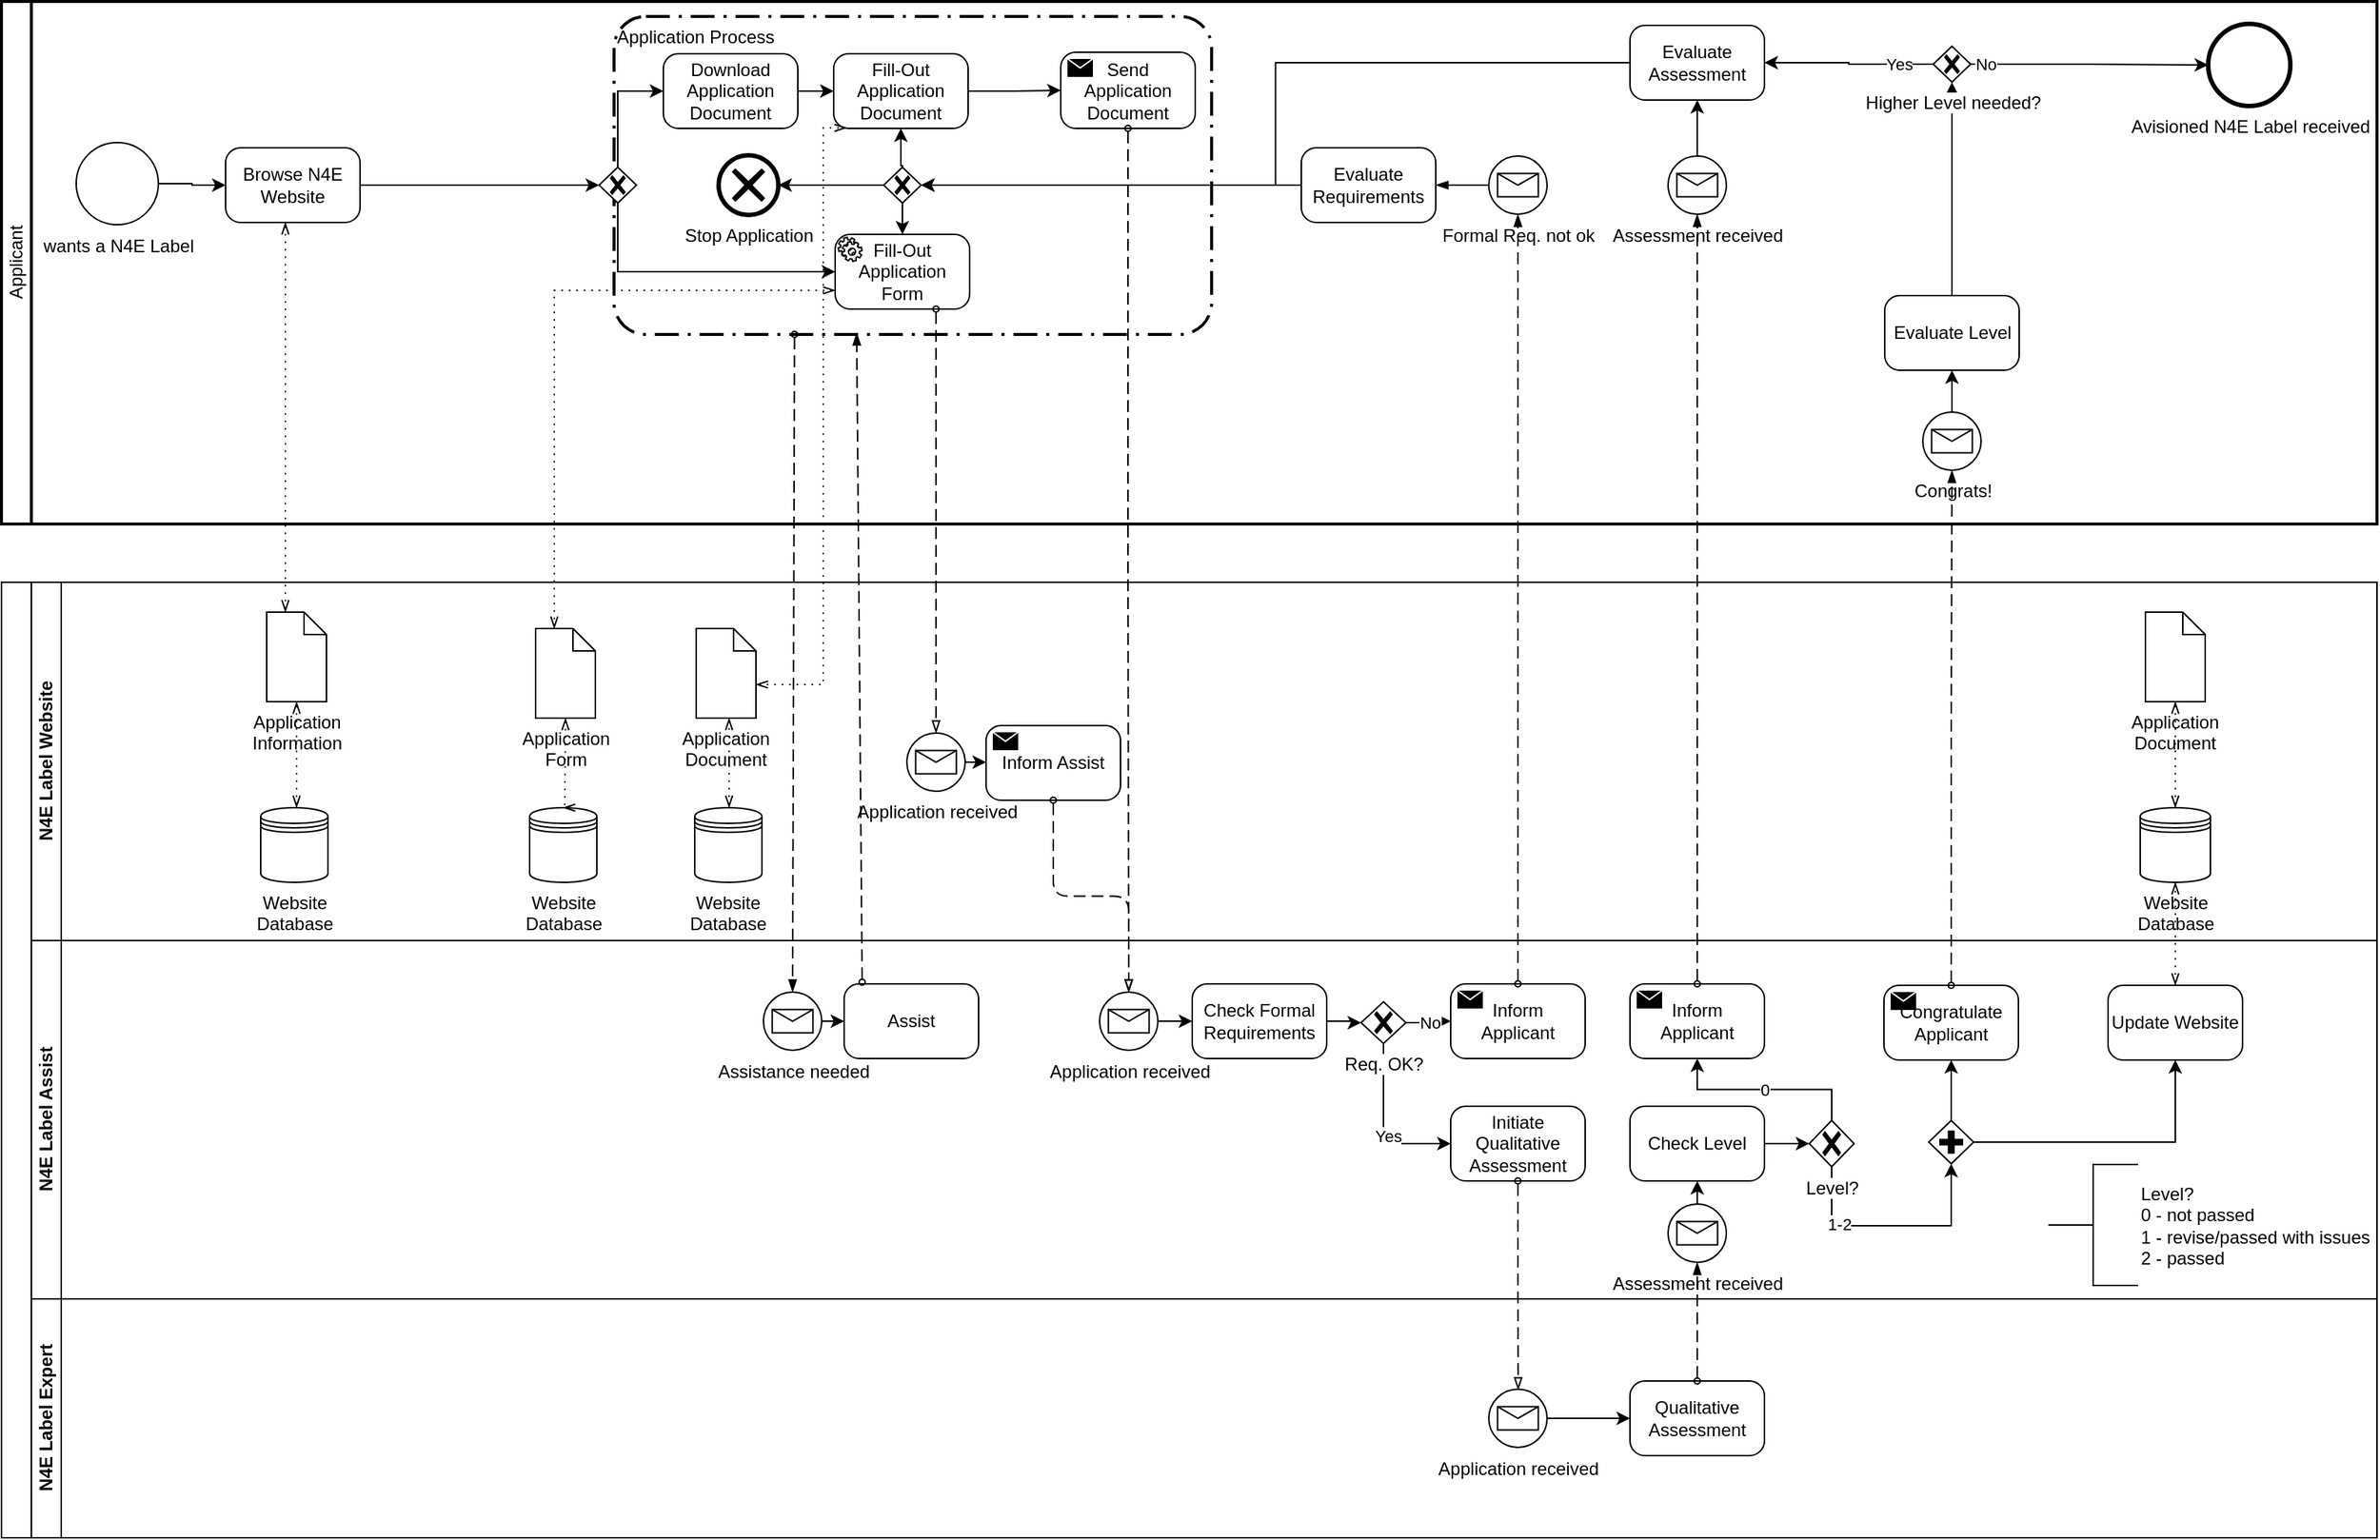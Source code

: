 <mxfile version="20.3.7" type="github">
  <diagram id="vR4M4Qg-3FGXWyI_U7lr" name="Seite-1">
    <mxGraphModel dx="1778" dy="2049" grid="1" gridSize="10" guides="1" tooltips="1" connect="1" arrows="1" fold="1" page="1" pageScale="1" pageWidth="1654" pageHeight="1169" math="0" shadow="0">
      <root>
        <mxCell id="0" />
        <mxCell id="1" parent="0" />
        <mxCell id="XjGaM9rbLymnAQcrOGoT-1" value="&lt;div&gt;Applicant&lt;/div&gt;" style="swimlane;html=1;startSize=20;fontStyle=0;collapsible=0;horizontal=0;swimlaneLine=1;swimlaneFillColor=#ffffff;strokeWidth=2;" vertex="1" parent="1">
          <mxGeometry x="40" y="-70" width="1590" height="350" as="geometry" />
        </mxCell>
        <mxCell id="XjGaM9rbLymnAQcrOGoT-29" value="Application Process" style="points=[[0.25,0,0],[0.5,0,0],[0.75,0,0],[1,0.25,0],[1,0.5,0],[1,0.75,0],[0.75,1,0],[0.5,1,0],[0.25,1,0],[0,0.75,0],[0,0.5,0],[0,0.25,0]];rounded=1;arcSize=10;dashed=1;strokeColor=default;fillColor=#FFFFFF;gradientColor=none;dashPattern=8 3 1 3;strokeWidth=2;fontFamily=Helvetica;fontSize=12;fontColor=default;align=left;verticalAlign=top;" vertex="1" parent="XjGaM9rbLymnAQcrOGoT-1">
          <mxGeometry x="410" y="10" width="400" height="213" as="geometry" />
        </mxCell>
        <mxCell id="XjGaM9rbLymnAQcrOGoT-16" style="edgeStyle=orthogonalEdgeStyle;rounded=0;orthogonalLoop=1;jettySize=auto;html=1;exitX=1;exitY=0.5;exitDx=0;exitDy=0;exitPerimeter=0;entryX=0;entryY=0.5;entryDx=0;entryDy=0;entryPerimeter=0;" edge="1" parent="XjGaM9rbLymnAQcrOGoT-1" source="XjGaM9rbLymnAQcrOGoT-13" target="XjGaM9rbLymnAQcrOGoT-14">
          <mxGeometry relative="1" as="geometry" />
        </mxCell>
        <mxCell id="XjGaM9rbLymnAQcrOGoT-13" value="&lt;div&gt;wants a N4E Label&lt;/div&gt;" style="points=[[0.145,0.145,0],[0.5,0,0],[0.855,0.145,0],[1,0.5,0],[0.855,0.855,0],[0.5,1,0],[0.145,0.855,0],[0,0.5,0]];shape=mxgraph.bpmn.event;html=1;verticalLabelPosition=bottom;labelBackgroundColor=#ffffff;verticalAlign=top;align=center;perimeter=ellipsePerimeter;outlineConnect=0;aspect=fixed;outline=standard;symbol=general;fillColor=#FFFFFF;" vertex="1" parent="XjGaM9rbLymnAQcrOGoT-1">
          <mxGeometry x="50" y="94.5" width="55" height="55" as="geometry" />
        </mxCell>
        <mxCell id="XjGaM9rbLymnAQcrOGoT-26" value="" style="edgeStyle=orthogonalEdgeStyle;rounded=0;orthogonalLoop=1;jettySize=auto;html=1;entryX=0;entryY=0.5;entryDx=0;entryDy=0;entryPerimeter=0;startArrow=none;exitX=1;exitY=0.5;exitDx=0;exitDy=0;exitPerimeter=0;" edge="1" parent="XjGaM9rbLymnAQcrOGoT-1" source="XjGaM9rbLymnAQcrOGoT-14" target="XjGaM9rbLymnAQcrOGoT-98">
          <mxGeometry relative="1" as="geometry">
            <mxPoint x="295" y="123" as="sourcePoint" />
            <mxPoint x="390" y="123" as="targetPoint" />
          </mxGeometry>
        </mxCell>
        <mxCell id="XjGaM9rbLymnAQcrOGoT-14" value="Browse N4E Website" style="points=[[0.25,0,0],[0.5,0,0],[0.75,0,0],[1,0.25,0],[1,0.5,0],[1,0.75,0],[0.75,1,0],[0.5,1,0],[0.25,1,0],[0,0.75,0],[0,0.5,0],[0,0.25,0]];shape=mxgraph.bpmn.task;whiteSpace=wrap;rectStyle=rounded;size=10;taskMarker=abstract;fillColor=#FFFFFF;" vertex="1" parent="XjGaM9rbLymnAQcrOGoT-1">
          <mxGeometry x="150" y="98" width="90" height="50" as="geometry" />
        </mxCell>
        <mxCell id="XjGaM9rbLymnAQcrOGoT-96" style="edgeStyle=orthogonalEdgeStyle;rounded=0;orthogonalLoop=1;jettySize=auto;html=1;exitX=1;exitY=0.5;exitDx=0;exitDy=0;exitPerimeter=0;entryX=0;entryY=0.5;entryDx=0;entryDy=0;entryPerimeter=0;" edge="1" parent="XjGaM9rbLymnAQcrOGoT-1" source="XjGaM9rbLymnAQcrOGoT-27" target="XjGaM9rbLymnAQcrOGoT-95">
          <mxGeometry relative="1" as="geometry" />
        </mxCell>
        <mxCell id="XjGaM9rbLymnAQcrOGoT-27" value="Download Application Document" style="points=[[0.25,0,0],[0.5,0,0],[0.75,0,0],[1,0.25,0],[1,0.5,0],[1,0.75,0],[0.75,1,0],[0.5,1,0],[0.25,1,0],[0,0.75,0],[0,0.5,0],[0,0.25,0]];shape=mxgraph.bpmn.task;whiteSpace=wrap;rectStyle=rounded;size=10;taskMarker=abstract;fillColor=#FFFFFF;" vertex="1" parent="XjGaM9rbLymnAQcrOGoT-1">
          <mxGeometry x="443" y="35" width="90" height="50" as="geometry" />
        </mxCell>
        <mxCell id="XjGaM9rbLymnAQcrOGoT-30" value="Avisioned N4E Label received" style="points=[[0.145,0.145,0],[0.5,0,0],[0.855,0.145,0],[1,0.5,0],[0.855,0.855,0],[0.5,1,0],[0.145,0.855,0],[0,0.5,0]];shape=mxgraph.bpmn.event;html=1;verticalLabelPosition=bottom;labelBackgroundColor=#ffffff;verticalAlign=top;align=center;perimeter=ellipsePerimeter;outlineConnect=0;aspect=fixed;outline=end;symbol=terminate2;fillColor=#FFFFFF;" vertex="1" parent="XjGaM9rbLymnAQcrOGoT-1">
          <mxGeometry x="1477" y="15" width="55" height="55" as="geometry" />
        </mxCell>
        <mxCell id="XjGaM9rbLymnAQcrOGoT-41" value="Send Application Document" style="points=[[0.25,0,0],[0.5,0,0],[0.75,0,0],[1,0.25,0],[1,0.5,0],[1,0.75,0],[0.75,1,0],[0.5,1,0],[0.25,1,0],[0,0.75,0],[0,0.5,0],[0,0.25,0]];shape=mxgraph.bpmn.task;whiteSpace=wrap;rectStyle=rounded;size=10;taskMarker=send;fillColor=#FFFFFF;" vertex="1" parent="XjGaM9rbLymnAQcrOGoT-1">
          <mxGeometry x="709" y="34" width="90" height="51" as="geometry" />
        </mxCell>
        <mxCell id="XjGaM9rbLymnAQcrOGoT-42" value="Fill-Out Application Form" style="points=[[0.25,0,0],[0.5,0,0],[0.75,0,0],[1,0.25,0],[1,0.5,0],[1,0.75,0],[0.75,1,0],[0.5,1,0],[0.25,1,0],[0,0.75,0],[0,0.5,0],[0,0.25,0]];shape=mxgraph.bpmn.task;whiteSpace=wrap;rectStyle=rounded;size=10;taskMarker=service;fontFamily=Helvetica;fontSize=12;fontColor=default;align=center;strokeColor=default;fillColor=#FFFFFF;" vertex="1" parent="XjGaM9rbLymnAQcrOGoT-1">
          <mxGeometry x="558" y="156" width="90" height="50" as="geometry" />
        </mxCell>
        <mxCell id="XjGaM9rbLymnAQcrOGoT-100" style="edgeStyle=orthogonalEdgeStyle;rounded=0;orthogonalLoop=1;jettySize=auto;html=1;exitX=0;exitY=0.5;exitDx=0;exitDy=0;exitPerimeter=0;entryX=1;entryY=0.5;entryDx=0;entryDy=0;entryPerimeter=0;startArrow=none;" edge="1" parent="XjGaM9rbLymnAQcrOGoT-1" source="XjGaM9rbLymnAQcrOGoT-175" target="XjGaM9rbLymnAQcrOGoT-99">
          <mxGeometry relative="1" as="geometry" />
        </mxCell>
        <mxCell id="XjGaM9rbLymnAQcrOGoT-80" value="Formal Req. not ok" style="points=[[0.145,0.145,0],[0.5,0,0],[0.855,0.145,0],[1,0.5,0],[0.855,0.855,0],[0.5,1,0],[0.145,0.855,0],[0,0.5,0]];shape=mxgraph.bpmn.event;html=1;verticalLabelPosition=bottom;labelBackgroundColor=#ffffff;verticalAlign=top;align=center;perimeter=ellipsePerimeter;outlineConnect=0;aspect=fixed;outline=standard;symbol=message;fontFamily=Helvetica;fontSize=12;fontColor=default;strokeColor=default;fillColor=#FFFFFF;" vertex="1" parent="XjGaM9rbLymnAQcrOGoT-1">
          <mxGeometry x="995.5" y="103.5" width="39" height="39" as="geometry" />
        </mxCell>
        <mxCell id="XjGaM9rbLymnAQcrOGoT-92" style="edgeStyle=orthogonalEdgeStyle;rounded=0;orthogonalLoop=1;jettySize=auto;html=1;exitX=0.5;exitY=1;exitDx=0;exitDy=0;exitPerimeter=0;entryX=0;entryY=0.5;entryDx=0;entryDy=0;entryPerimeter=0;" edge="1" parent="XjGaM9rbLymnAQcrOGoT-1" source="XjGaM9rbLymnAQcrOGoT-98" target="XjGaM9rbLymnAQcrOGoT-42">
          <mxGeometry relative="1" as="geometry">
            <mxPoint x="415" y="148" as="sourcePoint" />
          </mxGeometry>
        </mxCell>
        <mxCell id="XjGaM9rbLymnAQcrOGoT-94" style="edgeStyle=orthogonalEdgeStyle;rounded=0;orthogonalLoop=1;jettySize=auto;html=1;exitX=0.5;exitY=0;exitDx=0;exitDy=0;exitPerimeter=0;entryX=0;entryY=0.5;entryDx=0;entryDy=0;entryPerimeter=0;" edge="1" parent="XjGaM9rbLymnAQcrOGoT-1" source="XjGaM9rbLymnAQcrOGoT-98" target="XjGaM9rbLymnAQcrOGoT-27">
          <mxGeometry relative="1" as="geometry">
            <mxPoint x="415" y="98" as="sourcePoint" />
          </mxGeometry>
        </mxCell>
        <mxCell id="XjGaM9rbLymnAQcrOGoT-97" style="edgeStyle=orthogonalEdgeStyle;rounded=0;orthogonalLoop=1;jettySize=auto;html=1;exitX=1;exitY=0.5;exitDx=0;exitDy=0;exitPerimeter=0;entryX=0;entryY=0.5;entryDx=0;entryDy=0;entryPerimeter=0;" edge="1" parent="XjGaM9rbLymnAQcrOGoT-1" source="XjGaM9rbLymnAQcrOGoT-95" target="XjGaM9rbLymnAQcrOGoT-41">
          <mxGeometry relative="1" as="geometry" />
        </mxCell>
        <mxCell id="XjGaM9rbLymnAQcrOGoT-95" value="Fill-Out Application Document" style="points=[[0.25,0,0],[0.5,0,0],[0.75,0,0],[1,0.25,0],[1,0.5,0],[1,0.75,0],[0.75,1,0],[0.5,1,0],[0.25,1,0],[0,0.75,0],[0,0.5,0],[0,0.25,0]];shape=mxgraph.bpmn.task;whiteSpace=wrap;rectStyle=rounded;size=10;taskMarker=abstract;fillColor=#FFFFFF;" vertex="1" parent="XjGaM9rbLymnAQcrOGoT-1">
          <mxGeometry x="557" y="35" width="90" height="50" as="geometry" />
        </mxCell>
        <mxCell id="XjGaM9rbLymnAQcrOGoT-98" value="" style="points=[[0.25,0.25,0],[0.5,0,0],[0.75,0.25,0],[1,0.5,0],[0.75,0.75,0],[0.5,1,0],[0.25,0.75,0],[0,0.5,0]];shape=mxgraph.bpmn.gateway2;html=1;verticalLabelPosition=bottom;labelBackgroundColor=#ffffff;verticalAlign=top;align=center;perimeter=rhombusPerimeter;outlineConnect=0;outline=none;symbol=none;gwType=exclusive;fontFamily=Helvetica;fontSize=12;fontColor=default;strokeColor=default;fillColor=#FFFFFF;" vertex="1" parent="XjGaM9rbLymnAQcrOGoT-1">
          <mxGeometry x="400" y="111" width="25" height="24" as="geometry" />
        </mxCell>
        <mxCell id="XjGaM9rbLymnAQcrOGoT-101" style="edgeStyle=orthogonalEdgeStyle;rounded=0;orthogonalLoop=1;jettySize=auto;html=1;exitX=0.5;exitY=0;exitDx=0;exitDy=0;exitPerimeter=0;entryX=0.5;entryY=1;entryDx=0;entryDy=0;entryPerimeter=0;" edge="1" parent="XjGaM9rbLymnAQcrOGoT-1" source="XjGaM9rbLymnAQcrOGoT-99" target="XjGaM9rbLymnAQcrOGoT-95">
          <mxGeometry relative="1" as="geometry">
            <Array as="points">
              <mxPoint x="602" y="110" />
              <mxPoint x="603" y="110" />
            </Array>
          </mxGeometry>
        </mxCell>
        <mxCell id="XjGaM9rbLymnAQcrOGoT-102" style="edgeStyle=orthogonalEdgeStyle;rounded=0;orthogonalLoop=1;jettySize=auto;html=1;exitX=0.5;exitY=1;exitDx=0;exitDy=0;exitPerimeter=0;entryX=0.5;entryY=0;entryDx=0;entryDy=0;entryPerimeter=0;" edge="1" parent="XjGaM9rbLymnAQcrOGoT-1" source="XjGaM9rbLymnAQcrOGoT-99" target="XjGaM9rbLymnAQcrOGoT-42">
          <mxGeometry relative="1" as="geometry" />
        </mxCell>
        <mxCell id="XjGaM9rbLymnAQcrOGoT-109" style="edgeStyle=orthogonalEdgeStyle;rounded=0;orthogonalLoop=1;jettySize=auto;html=1;exitX=0;exitY=0.5;exitDx=0;exitDy=0;exitPerimeter=0;" edge="1" parent="XjGaM9rbLymnAQcrOGoT-1" source="XjGaM9rbLymnAQcrOGoT-99" target="XjGaM9rbLymnAQcrOGoT-108">
          <mxGeometry relative="1" as="geometry" />
        </mxCell>
        <mxCell id="XjGaM9rbLymnAQcrOGoT-99" value="" style="points=[[0.25,0.25,0],[0.5,0,0],[0.75,0.25,0],[1,0.5,0],[0.75,0.75,0],[0.5,1,0],[0.25,0.75,0],[0,0.5,0]];shape=mxgraph.bpmn.gateway2;html=1;verticalLabelPosition=bottom;labelBackgroundColor=#ffffff;verticalAlign=top;align=center;perimeter=rhombusPerimeter;outlineConnect=0;outline=none;symbol=none;gwType=exclusive;fontFamily=Helvetica;fontSize=12;fontColor=default;strokeColor=default;fillColor=#FFFFFF;" vertex="1" parent="XjGaM9rbLymnAQcrOGoT-1">
          <mxGeometry x="590.5" y="111" width="25" height="24" as="geometry" />
        </mxCell>
        <mxCell id="XjGaM9rbLymnAQcrOGoT-108" value="Stop Application" style="points=[[0.145,0.145,0],[0.5,0,0],[0.855,0.145,0],[1,0.5,0],[0.855,0.855,0],[0.5,1,0],[0.145,0.855,0],[0,0.5,0]];shape=mxgraph.bpmn.event;html=1;verticalLabelPosition=bottom;labelBackgroundColor=#ffffff;verticalAlign=top;align=center;perimeter=ellipsePerimeter;outlineConnect=0;aspect=fixed;outline=end;symbol=cancel;fillColor=#FFFFFF;" vertex="1" parent="XjGaM9rbLymnAQcrOGoT-1">
          <mxGeometry x="480" y="103" width="40" height="40" as="geometry" />
        </mxCell>
        <mxCell id="XjGaM9rbLymnAQcrOGoT-149" style="edgeStyle=orthogonalEdgeStyle;rounded=0;orthogonalLoop=1;jettySize=auto;html=1;exitX=0.5;exitY=0;exitDx=0;exitDy=0;exitPerimeter=0;entryX=0.5;entryY=1;entryDx=0;entryDy=0;entryPerimeter=0;" edge="1" parent="XjGaM9rbLymnAQcrOGoT-1" source="XjGaM9rbLymnAQcrOGoT-121" target="XjGaM9rbLymnAQcrOGoT-148">
          <mxGeometry relative="1" as="geometry" />
        </mxCell>
        <mxCell id="XjGaM9rbLymnAQcrOGoT-121" value="Assessment received" style="points=[[0.145,0.145,0],[0.5,0,0],[0.855,0.145,0],[1,0.5,0],[0.855,0.855,0],[0.5,1,0],[0.145,0.855,0],[0,0.5,0]];shape=mxgraph.bpmn.event;html=1;verticalLabelPosition=bottom;labelBackgroundColor=#ffffff;verticalAlign=top;align=center;perimeter=ellipsePerimeter;outlineConnect=0;aspect=fixed;outline=standard;symbol=message;fontFamily=Helvetica;fontSize=12;fontColor=default;strokeColor=default;fillColor=#FFFFFF;" vertex="1" parent="XjGaM9rbLymnAQcrOGoT-1">
          <mxGeometry x="1115.5" y="103.5" width="39" height="39" as="geometry" />
        </mxCell>
        <mxCell id="XjGaM9rbLymnAQcrOGoT-166" style="edgeStyle=orthogonalEdgeStyle;rounded=0;orthogonalLoop=1;jettySize=auto;html=1;exitX=0.5;exitY=0;exitDx=0;exitDy=0;exitPerimeter=0;entryX=0.5;entryY=1;entryDx=0;entryDy=0;entryPerimeter=0;" edge="1" parent="XjGaM9rbLymnAQcrOGoT-1" source="XjGaM9rbLymnAQcrOGoT-138" target="XjGaM9rbLymnAQcrOGoT-165">
          <mxGeometry relative="1" as="geometry" />
        </mxCell>
        <mxCell id="XjGaM9rbLymnAQcrOGoT-138" value="Congrats!" style="points=[[0.145,0.145,0],[0.5,0,0],[0.855,0.145,0],[1,0.5,0],[0.855,0.855,0],[0.5,1,0],[0.145,0.855,0],[0,0.5,0]];shape=mxgraph.bpmn.event;html=1;verticalLabelPosition=bottom;labelBackgroundColor=#ffffff;verticalAlign=top;align=center;perimeter=ellipsePerimeter;outlineConnect=0;aspect=fixed;outline=standard;symbol=message;fontFamily=Helvetica;fontSize=12;fontColor=default;strokeColor=default;fillColor=#FFFFFF;" vertex="1" parent="XjGaM9rbLymnAQcrOGoT-1">
          <mxGeometry x="1286" y="275" width="39" height="39" as="geometry" />
        </mxCell>
        <mxCell id="XjGaM9rbLymnAQcrOGoT-151" style="edgeStyle=orthogonalEdgeStyle;rounded=0;orthogonalLoop=1;jettySize=auto;html=1;exitX=0;exitY=0.5;exitDx=0;exitDy=0;exitPerimeter=0;entryX=1;entryY=0.5;entryDx=0;entryDy=0;entryPerimeter=0;" edge="1" parent="XjGaM9rbLymnAQcrOGoT-1" source="XjGaM9rbLymnAQcrOGoT-148" target="XjGaM9rbLymnAQcrOGoT-99">
          <mxGeometry relative="1" as="geometry">
            <mxPoint x="986.5" y="41" as="targetPoint" />
          </mxGeometry>
        </mxCell>
        <mxCell id="XjGaM9rbLymnAQcrOGoT-148" value="Evaluate Assessment" style="points=[[0.25,0,0],[0.5,0,0],[0.75,0,0],[1,0.25,0],[1,0.5,0],[1,0.75,0],[0.75,1,0],[0.5,1,0],[0.25,1,0],[0,0.75,0],[0,0.5,0],[0,0.25,0]];shape=mxgraph.bpmn.task;whiteSpace=wrap;rectStyle=rounded;size=10;taskMarker=abstract;fillColor=#FFFFFF;" vertex="1" parent="XjGaM9rbLymnAQcrOGoT-1">
          <mxGeometry x="1090" y="16" width="90" height="50" as="geometry" />
        </mxCell>
        <mxCell id="XjGaM9rbLymnAQcrOGoT-168" style="edgeStyle=orthogonalEdgeStyle;rounded=0;orthogonalLoop=1;jettySize=auto;html=1;exitX=0.5;exitY=0;exitDx=0;exitDy=0;exitPerimeter=0;entryX=0.5;entryY=1;entryDx=0;entryDy=0;entryPerimeter=0;" edge="1" parent="XjGaM9rbLymnAQcrOGoT-1" source="XjGaM9rbLymnAQcrOGoT-165" target="XjGaM9rbLymnAQcrOGoT-167">
          <mxGeometry relative="1" as="geometry" />
        </mxCell>
        <mxCell id="XjGaM9rbLymnAQcrOGoT-165" value="Evaluate Level" style="points=[[0.25,0,0],[0.5,0,0],[0.75,0,0],[1,0.25,0],[1,0.5,0],[1,0.75,0],[0.75,1,0],[0.5,1,0],[0.25,1,0],[0,0.75,0],[0,0.5,0],[0,0.25,0]];shape=mxgraph.bpmn.task;whiteSpace=wrap;rectStyle=rounded;size=10;taskMarker=abstract;fillColor=#FFFFFF;" vertex="1" parent="XjGaM9rbLymnAQcrOGoT-1">
          <mxGeometry x="1260.5" y="197" width="90" height="50" as="geometry" />
        </mxCell>
        <mxCell id="XjGaM9rbLymnAQcrOGoT-169" style="edgeStyle=orthogonalEdgeStyle;rounded=0;orthogonalLoop=1;jettySize=auto;html=1;exitX=0;exitY=0.5;exitDx=0;exitDy=0;exitPerimeter=0;entryX=1;entryY=0.5;entryDx=0;entryDy=0;entryPerimeter=0;" edge="1" parent="XjGaM9rbLymnAQcrOGoT-1" source="XjGaM9rbLymnAQcrOGoT-167" target="XjGaM9rbLymnAQcrOGoT-148">
          <mxGeometry relative="1" as="geometry" />
        </mxCell>
        <mxCell id="XjGaM9rbLymnAQcrOGoT-170" value="Yes" style="edgeLabel;html=1;align=center;verticalAlign=middle;resizable=0;points=[];" vertex="1" connectable="0" parent="XjGaM9rbLymnAQcrOGoT-169">
          <mxGeometry x="-0.591" relative="1" as="geometry">
            <mxPoint as="offset" />
          </mxGeometry>
        </mxCell>
        <mxCell id="XjGaM9rbLymnAQcrOGoT-172" style="edgeStyle=orthogonalEdgeStyle;rounded=0;orthogonalLoop=1;jettySize=auto;html=1;entryX=0;entryY=0.5;entryDx=0;entryDy=0;entryPerimeter=0;exitX=1;exitY=0.5;exitDx=0;exitDy=0;exitPerimeter=0;" edge="1" parent="XjGaM9rbLymnAQcrOGoT-1" source="XjGaM9rbLymnAQcrOGoT-167" target="XjGaM9rbLymnAQcrOGoT-30">
          <mxGeometry relative="1" as="geometry">
            <mxPoint x="1320" y="42" as="sourcePoint" />
          </mxGeometry>
        </mxCell>
        <mxCell id="XjGaM9rbLymnAQcrOGoT-173" value="&lt;div&gt;No&lt;/div&gt;" style="edgeLabel;html=1;align=center;verticalAlign=middle;resizable=0;points=[];" vertex="1" connectable="0" parent="XjGaM9rbLymnAQcrOGoT-172">
          <mxGeometry x="-0.875" relative="1" as="geometry">
            <mxPoint as="offset" />
          </mxGeometry>
        </mxCell>
        <mxCell id="XjGaM9rbLymnAQcrOGoT-167" value="Higher Level needed?" style="points=[[0.25,0.25,0],[0.5,0,0],[0.75,0.25,0],[1,0.5,0],[0.75,0.75,0],[0.5,1,0],[0.25,0.75,0],[0,0.5,0]];shape=mxgraph.bpmn.gateway2;html=1;verticalLabelPosition=bottom;labelBackgroundColor=#ffffff;verticalAlign=top;align=center;perimeter=rhombusPerimeter;outlineConnect=0;outline=none;symbol=none;gwType=exclusive;fontFamily=Helvetica;fontSize=12;fontColor=default;strokeColor=default;fillColor=#FFFFFF;" vertex="1" parent="XjGaM9rbLymnAQcrOGoT-1">
          <mxGeometry x="1293" y="30" width="25" height="24" as="geometry" />
        </mxCell>
        <mxCell id="XjGaM9rbLymnAQcrOGoT-175" value="Evaluate Requirements" style="points=[[0.25,0,0],[0.5,0,0],[0.75,0,0],[1,0.25,0],[1,0.5,0],[1,0.75,0],[0.75,1,0],[0.5,1,0],[0.25,1,0],[0,0.75,0],[0,0.5,0],[0,0.25,0]];shape=mxgraph.bpmn.task;whiteSpace=wrap;rectStyle=rounded;size=10;taskMarker=abstract;fillColor=#FFFFFF;" vertex="1" parent="XjGaM9rbLymnAQcrOGoT-1">
          <mxGeometry x="870" y="98" width="90" height="50" as="geometry" />
        </mxCell>
        <mxCell id="XjGaM9rbLymnAQcrOGoT-176" value="" style="edgeStyle=orthogonalEdgeStyle;fontSize=11;html=1;endArrow=blockThin;endFill=1;fontFamily=Helvetica;fontColor=default;align=center;strokeColor=default;" edge="1" parent="XjGaM9rbLymnAQcrOGoT-1" source="XjGaM9rbLymnAQcrOGoT-80" target="XjGaM9rbLymnAQcrOGoT-175">
          <mxGeometry relative="1" as="geometry">
            <mxPoint x="1035.5" y="52" as="sourcePoint" />
            <mxPoint x="655.5" y="53" as="targetPoint" />
          </mxGeometry>
        </mxCell>
        <mxCell id="XjGaM9rbLymnAQcrOGoT-4" value="" style="swimlane;html=1;childLayout=stackLayout;resizeParent=1;resizeParentMax=0;horizontal=0;startSize=20;horizontalStack=0;fillColor=#FFFFFF;" vertex="1" parent="1">
          <mxGeometry x="40" y="319" width="1590" height="640" as="geometry" />
        </mxCell>
        <mxCell id="XjGaM9rbLymnAQcrOGoT-5" value="&lt;div&gt;N4E Label Website&lt;/div&gt;" style="swimlane;html=1;startSize=20;horizontal=0;fillColor=#FFFFFF;swimlaneFillColor=#FFFFFF;" vertex="1" parent="XjGaM9rbLymnAQcrOGoT-4">
          <mxGeometry x="20" width="1570" height="240" as="geometry" />
        </mxCell>
        <mxCell id="XjGaM9rbLymnAQcrOGoT-15" value="Website Database" style="shape=datastore;whiteSpace=wrap;html=1;labelPosition=center;verticalLabelPosition=bottom;align=center;verticalAlign=top;fillColor=#FFFFFF;" vertex="1" parent="XjGaM9rbLymnAQcrOGoT-5">
          <mxGeometry x="153.5" y="151" width="45" height="50" as="geometry" />
        </mxCell>
        <mxCell id="XjGaM9rbLymnAQcrOGoT-18" value="Application Information" style="shape=mxgraph.bpmn.data;labelPosition=center;verticalLabelPosition=bottom;align=center;verticalAlign=top;whiteSpace=wrap;size=15;html=1;fillColor=#FFFFFF;" vertex="1" parent="XjGaM9rbLymnAQcrOGoT-5">
          <mxGeometry x="157.5" y="20" width="40" height="60" as="geometry" />
        </mxCell>
        <mxCell id="XjGaM9rbLymnAQcrOGoT-22" value="" style="edgeStyle=elbowEdgeStyle;fontSize=12;html=1;endFill=0;startFill=0;endSize=6;startSize=6;dashed=1;dashPattern=1 4;endArrow=openThin;startArrow=openThin;fontFamily=Helvetica;fontColor=default;align=center;strokeColor=default;" edge="1" parent="XjGaM9rbLymnAQcrOGoT-5" source="XjGaM9rbLymnAQcrOGoT-15" target="XjGaM9rbLymnAQcrOGoT-18">
          <mxGeometry width="160" relative="1" as="geometry">
            <mxPoint x="220" y="110" as="sourcePoint" />
            <mxPoint x="530" y="40" as="targetPoint" />
          </mxGeometry>
        </mxCell>
        <mxCell id="XjGaM9rbLymnAQcrOGoT-31" value="Website Database" style="shape=datastore;whiteSpace=wrap;html=1;labelPosition=center;verticalLabelPosition=bottom;align=center;verticalAlign=top;fillColor=#FFFFFF;" vertex="1" parent="XjGaM9rbLymnAQcrOGoT-5">
          <mxGeometry x="444" y="151" width="45" height="50" as="geometry" />
        </mxCell>
        <mxCell id="XjGaM9rbLymnAQcrOGoT-32" value="Application Document" style="shape=mxgraph.bpmn.data;labelPosition=center;verticalLabelPosition=bottom;align=center;verticalAlign=top;whiteSpace=wrap;size=15;html=1;fillColor=#FFFFFF;" vertex="1" parent="XjGaM9rbLymnAQcrOGoT-5">
          <mxGeometry x="445" y="31" width="40" height="60" as="geometry" />
        </mxCell>
        <mxCell id="XjGaM9rbLymnAQcrOGoT-33" value="" style="edgeStyle=elbowEdgeStyle;fontSize=12;html=1;endFill=0;startFill=0;endSize=6;startSize=6;dashed=1;dashPattern=1 4;endArrow=openThin;startArrow=openThin;fontFamily=Helvetica;fontColor=default;align=center;strokeColor=default;" edge="1" parent="XjGaM9rbLymnAQcrOGoT-5" source="XjGaM9rbLymnAQcrOGoT-31">
          <mxGeometry width="160" relative="1" as="geometry">
            <mxPoint x="350" y="100" as="sourcePoint" />
            <mxPoint x="467" y="91" as="targetPoint" />
            <Array as="points">
              <mxPoint x="467" y="121" />
            </Array>
          </mxGeometry>
        </mxCell>
        <mxCell id="XjGaM9rbLymnAQcrOGoT-44" value="Website Database" style="shape=datastore;whiteSpace=wrap;html=1;labelPosition=center;verticalLabelPosition=bottom;align=center;verticalAlign=top;fillColor=#FFFFFF;" vertex="1" parent="XjGaM9rbLymnAQcrOGoT-5">
          <mxGeometry x="333.5" y="151" width="45" height="50" as="geometry" />
        </mxCell>
        <mxCell id="XjGaM9rbLymnAQcrOGoT-45" value="Application Form" style="shape=mxgraph.bpmn.data;labelPosition=center;verticalLabelPosition=bottom;align=center;verticalAlign=top;whiteSpace=wrap;size=15;html=1;fillColor=#FFFFFF;" vertex="1" parent="XjGaM9rbLymnAQcrOGoT-5">
          <mxGeometry x="337.5" y="31" width="40" height="60" as="geometry" />
        </mxCell>
        <mxCell id="XjGaM9rbLymnAQcrOGoT-51" value="" style="edgeStyle=elbowEdgeStyle;fontSize=12;html=1;endFill=0;startFill=0;endSize=6;startSize=6;dashed=1;dashPattern=1 4;endArrow=openThin;startArrow=openThin;rounded=0;exitX=0.5;exitY=1;exitDx=0;exitDy=0;exitPerimeter=0;entryX=0.5;entryY=0;entryDx=0;entryDy=0;" edge="1" parent="XjGaM9rbLymnAQcrOGoT-5" source="XjGaM9rbLymnAQcrOGoT-45" target="XjGaM9rbLymnAQcrOGoT-44">
          <mxGeometry width="160" relative="1" as="geometry">
            <mxPoint x="450" y="-29" as="sourcePoint" />
            <mxPoint x="610" y="-29" as="targetPoint" />
          </mxGeometry>
        </mxCell>
        <mxCell id="XjGaM9rbLymnAQcrOGoT-55" style="edgeStyle=orthogonalEdgeStyle;rounded=0;orthogonalLoop=1;jettySize=auto;html=1;exitX=1;exitY=0.5;exitDx=0;exitDy=0;exitPerimeter=0;entryX=0;entryY=0.5;entryDx=0;entryDy=0;entryPerimeter=0;" edge="1" parent="XjGaM9rbLymnAQcrOGoT-5" source="XjGaM9rbLymnAQcrOGoT-52" target="XjGaM9rbLymnAQcrOGoT-54">
          <mxGeometry relative="1" as="geometry" />
        </mxCell>
        <mxCell id="XjGaM9rbLymnAQcrOGoT-52" value="Application received" style="points=[[0.145,0.145,0],[0.5,0,0],[0.855,0.145,0],[1,0.5,0],[0.855,0.855,0],[0.5,1,0],[0.145,0.855,0],[0,0.5,0]];shape=mxgraph.bpmn.event;html=1;verticalLabelPosition=bottom;labelBackgroundColor=#ffffff;verticalAlign=top;align=center;perimeter=ellipsePerimeter;outlineConnect=0;aspect=fixed;outline=standard;symbol=message;fontFamily=Helvetica;fontSize=12;fontColor=default;strokeColor=default;fillColor=#FFFFFF;" vertex="1" parent="XjGaM9rbLymnAQcrOGoT-5">
          <mxGeometry x="586" y="101" width="39" height="39" as="geometry" />
        </mxCell>
        <mxCell id="XjGaM9rbLymnAQcrOGoT-54" value="Inform Assist" style="points=[[0.25,0,0],[0.5,0,0],[0.75,0,0],[1,0.25,0],[1,0.5,0],[1,0.75,0],[0.75,1,0],[0.5,1,0],[0.25,1,0],[0,0.75,0],[0,0.5,0],[0,0.25,0]];shape=mxgraph.bpmn.task;whiteSpace=wrap;rectStyle=rounded;size=10;taskMarker=send;fontFamily=Helvetica;fontSize=12;fontColor=default;align=center;strokeColor=default;fillColor=#FFFFFF;" vertex="1" parent="XjGaM9rbLymnAQcrOGoT-5">
          <mxGeometry x="639" y="96" width="90" height="50" as="geometry" />
        </mxCell>
        <mxCell id="XjGaM9rbLymnAQcrOGoT-147" style="edgeStyle=orthogonalEdgeStyle;fontSize=11;html=1;endFill=0;startFill=0;endSize=6;startSize=6;dashed=1;dashPattern=1 4;endArrow=openThin;startArrow=openThin;fontFamily=Helvetica;fontColor=default;align=center;strokeColor=default;" edge="1" parent="XjGaM9rbLymnAQcrOGoT-5" source="XjGaM9rbLymnAQcrOGoT-141" target="XjGaM9rbLymnAQcrOGoT-146">
          <mxGeometry relative="1" as="geometry" />
        </mxCell>
        <mxCell id="XjGaM9rbLymnAQcrOGoT-141" value="Website Database" style="shape=datastore;whiteSpace=wrap;html=1;labelPosition=center;verticalLabelPosition=bottom;align=center;verticalAlign=top;fillColor=#FFFFFF;" vertex="1" parent="XjGaM9rbLymnAQcrOGoT-5">
          <mxGeometry x="1411.5" y="151" width="47" height="50" as="geometry" />
        </mxCell>
        <mxCell id="XjGaM9rbLymnAQcrOGoT-146" value="Application Document" style="shape=mxgraph.bpmn.data;labelPosition=center;verticalLabelPosition=bottom;align=center;verticalAlign=top;whiteSpace=wrap;size=15;html=1;fillColor=#FFFFFF;" vertex="1" parent="XjGaM9rbLymnAQcrOGoT-5">
          <mxGeometry x="1415" y="20" width="40" height="60" as="geometry" />
        </mxCell>
        <mxCell id="XjGaM9rbLymnAQcrOGoT-6" value="&lt;div&gt;N4E Label Assist&lt;/div&gt;" style="swimlane;html=1;startSize=20;horizontal=0;swimlaneFillColor=#FFFFFF;" vertex="1" parent="XjGaM9rbLymnAQcrOGoT-4">
          <mxGeometry x="20" y="240" width="1570" height="240" as="geometry">
            <mxRectangle x="20" y="160" width="1020" height="30" as="alternateBounds" />
          </mxGeometry>
        </mxCell>
        <mxCell id="XjGaM9rbLymnAQcrOGoT-77" style="edgeStyle=orthogonalEdgeStyle;rounded=0;orthogonalLoop=1;jettySize=auto;html=1;exitX=1;exitY=0.5;exitDx=0;exitDy=0;exitPerimeter=0;entryX=0;entryY=0.5;entryDx=0;entryDy=0;entryPerimeter=0;" edge="1" parent="XjGaM9rbLymnAQcrOGoT-6" source="XjGaM9rbLymnAQcrOGoT-56" target="XjGaM9rbLymnAQcrOGoT-76">
          <mxGeometry relative="1" as="geometry" />
        </mxCell>
        <mxCell id="XjGaM9rbLymnAQcrOGoT-56" value="Application received" style="points=[[0.145,0.145,0],[0.5,0,0],[0.855,0.145,0],[1,0.5,0],[0.855,0.855,0],[0.5,1,0],[0.145,0.855,0],[0,0.5,0]];shape=mxgraph.bpmn.event;html=1;verticalLabelPosition=bottom;labelBackgroundColor=#ffffff;verticalAlign=top;align=center;perimeter=ellipsePerimeter;outlineConnect=0;aspect=fixed;outline=standard;symbol=message;fontFamily=Helvetica;fontSize=12;fontColor=default;strokeColor=default;fillColor=#FFFFFF;" vertex="1" parent="XjGaM9rbLymnAQcrOGoT-6">
          <mxGeometry x="715" y="34.5" width="39" height="39" as="geometry" />
        </mxCell>
        <mxCell id="XjGaM9rbLymnAQcrOGoT-72" value="Assistance needed" style="points=[[0.145,0.145,0],[0.5,0,0],[0.855,0.145,0],[1,0.5,0],[0.855,0.855,0],[0.5,1,0],[0.145,0.855,0],[0,0.5,0]];shape=mxgraph.bpmn.event;html=1;verticalLabelPosition=bottom;labelBackgroundColor=#ffffff;verticalAlign=top;align=center;perimeter=ellipsePerimeter;outlineConnect=0;aspect=fixed;outline=standard;symbol=message;fontFamily=Helvetica;fontSize=12;fontColor=default;strokeColor=default;fillColor=#FFFFFF;" vertex="1" parent="XjGaM9rbLymnAQcrOGoT-6">
          <mxGeometry x="490" y="34.5" width="39" height="39" as="geometry" />
        </mxCell>
        <mxCell id="XjGaM9rbLymnAQcrOGoT-73" value="Assist" style="points=[[0.25,0,0],[0.5,0,0],[0.75,0,0],[1,0.25,0],[1,0.5,0],[1,0.75,0],[0.75,1,0],[0.5,1,0],[0.25,1,0],[0,0.75,0],[0,0.5,0],[0,0.25,0]];shape=mxgraph.bpmn.task;whiteSpace=wrap;rectStyle=rounded;size=10;taskMarker=abstract;fillColor=#FFFFFF;" vertex="1" parent="XjGaM9rbLymnAQcrOGoT-6">
          <mxGeometry x="544" y="29" width="90" height="50" as="geometry" />
        </mxCell>
        <mxCell id="XjGaM9rbLymnAQcrOGoT-71" style="edgeStyle=orthogonalEdgeStyle;rounded=0;orthogonalLoop=1;jettySize=auto;html=1;exitX=1;exitY=0.5;exitDx=0;exitDy=0;exitPerimeter=0;entryX=0;entryY=0.5;entryDx=0;entryDy=0;entryPerimeter=0;" edge="1" parent="XjGaM9rbLymnAQcrOGoT-6" source="XjGaM9rbLymnAQcrOGoT-72" target="XjGaM9rbLymnAQcrOGoT-73">
          <mxGeometry relative="1" as="geometry" />
        </mxCell>
        <mxCell id="XjGaM9rbLymnAQcrOGoT-79" style="edgeStyle=orthogonalEdgeStyle;rounded=0;orthogonalLoop=1;jettySize=auto;html=1;exitX=1;exitY=0.5;exitDx=0;exitDy=0;exitPerimeter=0;" edge="1" parent="XjGaM9rbLymnAQcrOGoT-6" source="XjGaM9rbLymnAQcrOGoT-76" target="XjGaM9rbLymnAQcrOGoT-78">
          <mxGeometry relative="1" as="geometry" />
        </mxCell>
        <mxCell id="XjGaM9rbLymnAQcrOGoT-76" value="Check Formal Requirements" style="points=[[0.25,0,0],[0.5,0,0],[0.75,0,0],[1,0.25,0],[1,0.5,0],[1,0.75,0],[0.75,1,0],[0.5,1,0],[0.25,1,0],[0,0.75,0],[0,0.5,0],[0,0.25,0]];shape=mxgraph.bpmn.task;whiteSpace=wrap;rectStyle=rounded;size=10;taskMarker=abstract;fillColor=#FFFFFF;" vertex="1" parent="XjGaM9rbLymnAQcrOGoT-6">
          <mxGeometry x="777" y="29" width="90" height="50" as="geometry" />
        </mxCell>
        <mxCell id="XjGaM9rbLymnAQcrOGoT-87" style="edgeStyle=orthogonalEdgeStyle;rounded=0;orthogonalLoop=1;jettySize=auto;html=1;exitX=0.5;exitY=1;exitDx=0;exitDy=0;exitPerimeter=0;entryX=0;entryY=0.5;entryDx=0;entryDy=0;entryPerimeter=0;" edge="1" parent="XjGaM9rbLymnAQcrOGoT-6" source="XjGaM9rbLymnAQcrOGoT-78" target="XjGaM9rbLymnAQcrOGoT-86">
          <mxGeometry relative="1" as="geometry" />
        </mxCell>
        <mxCell id="XjGaM9rbLymnAQcrOGoT-88" value="Yes" style="edgeLabel;html=1;align=center;verticalAlign=middle;resizable=0;points=[];" vertex="1" connectable="0" parent="XjGaM9rbLymnAQcrOGoT-87">
          <mxGeometry x="0.097" y="3" relative="1" as="geometry">
            <mxPoint as="offset" />
          </mxGeometry>
        </mxCell>
        <mxCell id="XjGaM9rbLymnAQcrOGoT-78" value="Req. OK?" style="points=[[0.25,0.25,0],[0.5,0,0],[0.75,0.25,0],[1,0.5,0],[0.75,0.75,0],[0.5,1,0],[0.25,0.75,0],[0,0.5,0]];shape=mxgraph.bpmn.gateway2;html=1;verticalLabelPosition=bottom;labelBackgroundColor=#ffffff;verticalAlign=top;align=center;perimeter=rhombusPerimeter;outlineConnect=0;outline=none;symbol=none;gwType=exclusive;fontFamily=Helvetica;fontSize=12;fontColor=default;strokeColor=default;fillColor=#FFFFFF;" vertex="1" parent="XjGaM9rbLymnAQcrOGoT-6">
          <mxGeometry x="890" y="41" width="30" height="28" as="geometry" />
        </mxCell>
        <mxCell id="XjGaM9rbLymnAQcrOGoT-84" value="Inform &#xa;Applicant" style="points=[[0.25,0,0],[0.5,0,0],[0.75,0,0],[1,0.25,0],[1,0.5,0],[1,0.75,0],[0.75,1,0],[0.5,1,0],[0.25,1,0],[0,0.75,0],[0,0.5,0],[0,0.25,0]];shape=mxgraph.bpmn.task;whiteSpace=wrap;rectStyle=rounded;size=10;taskMarker=send;fontFamily=Helvetica;fontSize=12;fontColor=default;align=center;strokeColor=default;fillColor=#FFFFFF;" vertex="1" parent="XjGaM9rbLymnAQcrOGoT-6">
          <mxGeometry x="950" y="29" width="90" height="50" as="geometry" />
        </mxCell>
        <mxCell id="XjGaM9rbLymnAQcrOGoT-83" value="No" style="edgeStyle=orthogonalEdgeStyle;rounded=0;orthogonalLoop=1;jettySize=auto;html=1;entryX=0;entryY=0.5;entryDx=0;entryDy=0;entryPerimeter=0;" edge="1" parent="XjGaM9rbLymnAQcrOGoT-6" source="XjGaM9rbLymnAQcrOGoT-78" target="XjGaM9rbLymnAQcrOGoT-84">
          <mxGeometry relative="1" as="geometry">
            <mxPoint x="947.5" y="54" as="targetPoint" />
          </mxGeometry>
        </mxCell>
        <mxCell id="XjGaM9rbLymnAQcrOGoT-86" value="Initiate Qualitative Assessment" style="points=[[0.25,0,0],[0.5,0,0],[0.75,0,0],[1,0.25,0],[1,0.5,0],[1,0.75,0],[0.75,1,0],[0.5,1,0],[0.25,1,0],[0,0.75,0],[0,0.5,0],[0,0.25,0]];shape=mxgraph.bpmn.task;whiteSpace=wrap;rectStyle=rounded;size=10;taskMarker=abstract;fillColor=#FFFFFF;" vertex="1" parent="XjGaM9rbLymnAQcrOGoT-6">
          <mxGeometry x="950" y="111" width="90" height="50" as="geometry" />
        </mxCell>
        <mxCell id="XjGaM9rbLymnAQcrOGoT-128" style="edgeStyle=orthogonalEdgeStyle;rounded=0;orthogonalLoop=1;jettySize=auto;html=1;exitX=0.5;exitY=0;exitDx=0;exitDy=0;exitPerimeter=0;entryX=0.5;entryY=1;entryDx=0;entryDy=0;entryPerimeter=0;" edge="1" parent="XjGaM9rbLymnAQcrOGoT-6" source="XjGaM9rbLymnAQcrOGoT-112" target="XjGaM9rbLymnAQcrOGoT-126">
          <mxGeometry relative="1" as="geometry" />
        </mxCell>
        <mxCell id="XjGaM9rbLymnAQcrOGoT-112" value="Assessment received" style="points=[[0.145,0.145,0],[0.5,0,0],[0.855,0.145,0],[1,0.5,0],[0.855,0.855,0],[0.5,1,0],[0.145,0.855,0],[0,0.5,0]];shape=mxgraph.bpmn.event;html=1;verticalLabelPosition=bottom;labelBackgroundColor=#ffffff;verticalAlign=top;align=center;perimeter=ellipsePerimeter;outlineConnect=0;aspect=fixed;outline=standard;symbol=message;fontFamily=Helvetica;fontSize=12;fontColor=default;strokeColor=default;fillColor=#FFFFFF;" vertex="1" parent="XjGaM9rbLymnAQcrOGoT-6">
          <mxGeometry x="1095.5" y="176.5" width="39" height="39" as="geometry" />
        </mxCell>
        <mxCell id="XjGaM9rbLymnAQcrOGoT-134" style="edgeStyle=orthogonalEdgeStyle;rounded=0;orthogonalLoop=1;jettySize=auto;html=1;exitX=0.5;exitY=1;exitDx=0;exitDy=0;exitPerimeter=0;entryX=0.5;entryY=1;entryDx=0;entryDy=0;entryPerimeter=0;" edge="1" parent="XjGaM9rbLymnAQcrOGoT-6" source="XjGaM9rbLymnAQcrOGoT-117" target="XjGaM9rbLymnAQcrOGoT-123">
          <mxGeometry relative="1" as="geometry">
            <mxPoint x="1320" y="171" as="targetPoint" />
            <Array as="points">
              <mxPoint x="1205" y="191" />
              <mxPoint x="1285" y="191" />
            </Array>
          </mxGeometry>
        </mxCell>
        <mxCell id="XjGaM9rbLymnAQcrOGoT-135" value="1-2" style="edgeLabel;html=1;align=center;verticalAlign=middle;resizable=0;points=[];" vertex="1" connectable="0" parent="XjGaM9rbLymnAQcrOGoT-134">
          <mxGeometry x="-0.448" y="1" relative="1" as="geometry">
            <mxPoint as="offset" />
          </mxGeometry>
        </mxCell>
        <mxCell id="XjGaM9rbLymnAQcrOGoT-143" value="0" style="edgeStyle=orthogonalEdgeStyle;rounded=0;orthogonalLoop=1;jettySize=auto;html=1;exitX=0.5;exitY=0;exitDx=0;exitDy=0;exitPerimeter=0;entryX=0.5;entryY=1;entryDx=0;entryDy=0;entryPerimeter=0;" edge="1" parent="XjGaM9rbLymnAQcrOGoT-6" source="XjGaM9rbLymnAQcrOGoT-117" target="XjGaM9rbLymnAQcrOGoT-119">
          <mxGeometry relative="1" as="geometry" />
        </mxCell>
        <mxCell id="XjGaM9rbLymnAQcrOGoT-117" value="Level?" style="points=[[0.25,0.25,0],[0.5,0,0],[0.75,0.25,0],[1,0.5,0],[0.75,0.75,0],[0.5,1,0],[0.25,0.75,0],[0,0.5,0]];shape=mxgraph.bpmn.gateway2;html=1;verticalLabelPosition=bottom;labelBackgroundColor=#ffffff;verticalAlign=top;align=center;perimeter=rhombusPerimeter;outlineConnect=0;outline=none;symbol=none;gwType=exclusive;fillColor=#FFFFFF;" vertex="1" parent="XjGaM9rbLymnAQcrOGoT-6">
          <mxGeometry x="1190" y="120.5" width="30" height="31" as="geometry" />
        </mxCell>
        <mxCell id="XjGaM9rbLymnAQcrOGoT-119" value="Inform &#xa;Applicant" style="points=[[0.25,0,0],[0.5,0,0],[0.75,0,0],[1,0.25,0],[1,0.5,0],[1,0.75,0],[0.75,1,0],[0.5,1,0],[0.25,1,0],[0,0.75,0],[0,0.5,0],[0,0.25,0]];shape=mxgraph.bpmn.task;whiteSpace=wrap;rectStyle=rounded;size=10;taskMarker=send;fontFamily=Helvetica;fontSize=12;fontColor=default;align=center;strokeColor=default;fillColor=#FFFFFF;" vertex="1" parent="XjGaM9rbLymnAQcrOGoT-6">
          <mxGeometry x="1070" y="29" width="90" height="50" as="geometry" />
        </mxCell>
        <mxCell id="XjGaM9rbLymnAQcrOGoT-137" style="edgeStyle=orthogonalEdgeStyle;rounded=0;orthogonalLoop=1;jettySize=auto;html=1;exitX=0.5;exitY=0;exitDx=0;exitDy=0;exitPerimeter=0;entryX=0.5;entryY=1;entryDx=0;entryDy=0;entryPerimeter=0;" edge="1" parent="XjGaM9rbLymnAQcrOGoT-6" source="XjGaM9rbLymnAQcrOGoT-123" target="XjGaM9rbLymnAQcrOGoT-133">
          <mxGeometry relative="1" as="geometry" />
        </mxCell>
        <mxCell id="XjGaM9rbLymnAQcrOGoT-123" value="" style="points=[[0.25,0.25,0],[0.5,0,0],[0.75,0.25,0],[1,0.5,0],[0.75,0.75,0],[0.5,1,0],[0.25,0.75,0],[0,0.5,0]];shape=mxgraph.bpmn.gateway2;html=1;verticalLabelPosition=bottom;labelBackgroundColor=#ffffff;verticalAlign=top;align=center;perimeter=rhombusPerimeter;outlineConnect=0;outline=none;symbol=none;gwType=parallel;fillColor=#FFFFFF;" vertex="1" parent="XjGaM9rbLymnAQcrOGoT-6">
          <mxGeometry x="1270" y="120.5" width="30" height="29" as="geometry" />
        </mxCell>
        <mxCell id="XjGaM9rbLymnAQcrOGoT-132" style="edgeStyle=orthogonalEdgeStyle;rounded=0;orthogonalLoop=1;jettySize=auto;html=1;exitX=1;exitY=0.5;exitDx=0;exitDy=0;exitPerimeter=0;entryX=0;entryY=0.5;entryDx=0;entryDy=0;entryPerimeter=0;" edge="1" parent="XjGaM9rbLymnAQcrOGoT-6" source="XjGaM9rbLymnAQcrOGoT-126" target="XjGaM9rbLymnAQcrOGoT-117">
          <mxGeometry relative="1" as="geometry" />
        </mxCell>
        <mxCell id="XjGaM9rbLymnAQcrOGoT-126" value="Check Level" style="points=[[0.25,0,0],[0.5,0,0],[0.75,0,0],[1,0.25,0],[1,0.5,0],[1,0.75,0],[0.75,1,0],[0.5,1,0],[0.25,1,0],[0,0.75,0],[0,0.5,0],[0,0.25,0]];shape=mxgraph.bpmn.task;whiteSpace=wrap;rectStyle=rounded;size=10;taskMarker=abstract;fillColor=#FFFFFF;" vertex="1" parent="XjGaM9rbLymnAQcrOGoT-6">
          <mxGeometry x="1070" y="111" width="90" height="50" as="geometry" />
        </mxCell>
        <mxCell id="XjGaM9rbLymnAQcrOGoT-133" value="Congratulate&#xa;Applicant" style="points=[[0.25,0,0],[0.5,0,0],[0.75,0,0],[1,0.25,0],[1,0.5,0],[1,0.75,0],[0.75,1,0],[0.5,1,0],[0.25,1,0],[0,0.75,0],[0,0.5,0],[0,0.25,0]];shape=mxgraph.bpmn.task;whiteSpace=wrap;rectStyle=rounded;size=10;taskMarker=send;fontFamily=Helvetica;fontSize=12;fontColor=default;align=center;strokeColor=default;fillColor=#FFFFFF;" vertex="1" parent="XjGaM9rbLymnAQcrOGoT-6">
          <mxGeometry x="1240" y="30" width="90" height="50" as="geometry" />
        </mxCell>
        <mxCell id="XjGaM9rbLymnAQcrOGoT-136" value="&lt;div&gt;Level?&lt;/div&gt;&lt;div&gt;0 - not passed&lt;/div&gt;&lt;div&gt;1 - revise/passed with issues&lt;/div&gt;&lt;div&gt;2 - passed&lt;br&gt;&lt;/div&gt;" style="html=1;shape=mxgraph.flowchart.annotation_2;align=left;labelPosition=right;fillColor=#FFFFFF;" vertex="1" parent="XjGaM9rbLymnAQcrOGoT-6">
          <mxGeometry x="1350" y="150" width="60" height="81" as="geometry" />
        </mxCell>
        <mxCell id="XjGaM9rbLymnAQcrOGoT-144" value="Update Website" style="points=[[0.25,0,0],[0.5,0,0],[0.75,0,0],[1,0.25,0],[1,0.5,0],[1,0.75,0],[0.75,1,0],[0.5,1,0],[0.25,1,0],[0,0.75,0],[0,0.5,0],[0,0.25,0]];shape=mxgraph.bpmn.task;whiteSpace=wrap;rectStyle=rounded;size=10;taskMarker=abstract;fillColor=#FFFFFF;" vertex="1" parent="XjGaM9rbLymnAQcrOGoT-6">
          <mxGeometry x="1390" y="30" width="90" height="50" as="geometry" />
        </mxCell>
        <mxCell id="XjGaM9rbLymnAQcrOGoT-142" style="edgeStyle=orthogonalEdgeStyle;rounded=0;orthogonalLoop=1;jettySize=auto;html=1;exitX=1;exitY=0.5;exitDx=0;exitDy=0;exitPerimeter=0;entryX=0.5;entryY=1;entryDx=0;entryDy=0;entryPerimeter=0;" edge="1" parent="XjGaM9rbLymnAQcrOGoT-6" source="XjGaM9rbLymnAQcrOGoT-123" target="XjGaM9rbLymnAQcrOGoT-144">
          <mxGeometry relative="1" as="geometry" />
        </mxCell>
        <mxCell id="XjGaM9rbLymnAQcrOGoT-12" value="&lt;div&gt;N4E Label Expert&lt;br&gt;&lt;/div&gt;" style="swimlane;html=1;startSize=20;horizontal=0;fillColor=#FFFFFF;swimlaneFillColor=#FFFFFF;" vertex="1" parent="XjGaM9rbLymnAQcrOGoT-4">
          <mxGeometry x="20" y="480" width="1570" height="160" as="geometry" />
        </mxCell>
        <mxCell id="XjGaM9rbLymnAQcrOGoT-107" style="edgeStyle=orthogonalEdgeStyle;rounded=0;orthogonalLoop=1;jettySize=auto;html=1;exitX=1;exitY=0.5;exitDx=0;exitDy=0;exitPerimeter=0;entryX=0;entryY=0.5;entryDx=0;entryDy=0;entryPerimeter=0;" edge="1" parent="XjGaM9rbLymnAQcrOGoT-12" source="XjGaM9rbLymnAQcrOGoT-104" target="XjGaM9rbLymnAQcrOGoT-106">
          <mxGeometry relative="1" as="geometry" />
        </mxCell>
        <mxCell id="XjGaM9rbLymnAQcrOGoT-104" value="Application received" style="points=[[0.145,0.145,0],[0.5,0,0],[0.855,0.145,0],[1,0.5,0],[0.855,0.855,0],[0.5,1,0],[0.145,0.855,0],[0,0.5,0]];shape=mxgraph.bpmn.event;html=1;verticalLabelPosition=bottom;labelBackgroundColor=#ffffff;verticalAlign=top;align=center;perimeter=ellipsePerimeter;outlineConnect=0;aspect=fixed;outline=standard;symbol=message;fontFamily=Helvetica;fontSize=12;fontColor=default;strokeColor=default;fillColor=#FFFFFF;" vertex="1" parent="XjGaM9rbLymnAQcrOGoT-12">
          <mxGeometry x="975.5" y="60.5" width="39" height="39" as="geometry" />
        </mxCell>
        <mxCell id="XjGaM9rbLymnAQcrOGoT-106" value="Qualitative Assessment" style="points=[[0.25,0,0],[0.5,0,0],[0.75,0,0],[1,0.25,0],[1,0.5,0],[1,0.75,0],[0.75,1,0],[0.5,1,0],[0.25,1,0],[0,0.75,0],[0,0.5,0],[0,0.25,0]];shape=mxgraph.bpmn.task;whiteSpace=wrap;rectStyle=rounded;size=10;taskMarker=abstract;fillColor=#FFFFFF;" vertex="1" parent="XjGaM9rbLymnAQcrOGoT-12">
          <mxGeometry x="1070" y="55" width="90" height="50" as="geometry" />
        </mxCell>
        <mxCell id="XjGaM9rbLymnAQcrOGoT-57" style="endArrow=blockThin;html=1;labelPosition=left;verticalLabelPosition=middle;align=center;verticalAlign=middle;dashed=1;dashPattern=8 4;endFill=0;startArrow=oval;startFill=0;endSize=6;startSize=4;fontFamily=Helvetica;fontSize=11;fontColor=default;strokeColor=default;edgeStyle=orthogonalEdgeStyle;" edge="1" parent="XjGaM9rbLymnAQcrOGoT-4" source="XjGaM9rbLymnAQcrOGoT-54" target="XjGaM9rbLymnAQcrOGoT-56">
          <mxGeometry relative="1" as="geometry" />
        </mxCell>
        <mxCell id="XjGaM9rbLymnAQcrOGoT-115" style="dashed=1;dashPattern=8 4;endArrow=blockThin;endFill=1;startArrow=oval;startFill=0;endSize=6;startSize=4;fontFamily=Helvetica;fontSize=11;fontColor=default;align=center;strokeColor=default;html=1;edgeStyle=orthogonalEdgeStyle;" edge="1" parent="XjGaM9rbLymnAQcrOGoT-4" source="XjGaM9rbLymnAQcrOGoT-106" target="XjGaM9rbLymnAQcrOGoT-112">
          <mxGeometry relative="1" as="geometry" />
        </mxCell>
        <mxCell id="XjGaM9rbLymnAQcrOGoT-145" value="" style="edgeStyle=elbowEdgeStyle;fontSize=12;html=1;endFill=0;startFill=0;endSize=6;startSize=6;dashed=1;dashPattern=1 4;endArrow=openThin;startArrow=openThin;fontFamily=Helvetica;fontColor=default;align=center;strokeColor=default;" edge="1" parent="XjGaM9rbLymnAQcrOGoT-4" source="XjGaM9rbLymnAQcrOGoT-144" target="XjGaM9rbLymnAQcrOGoT-141">
          <mxGeometry width="160" relative="1" as="geometry">
            <mxPoint x="950" y="201" as="sourcePoint" />
            <mxPoint x="1460" y="201" as="targetPoint" />
          </mxGeometry>
        </mxCell>
        <mxCell id="XjGaM9rbLymnAQcrOGoT-28" value="" style="edgeStyle=elbowEdgeStyle;fontSize=12;html=1;endFill=0;startFill=0;endSize=6;startSize=6;dashed=1;dashPattern=1 4;endArrow=openThin;startArrow=openThin;fontFamily=Helvetica;fontColor=default;align=center;strokeColor=default;" edge="1" parent="1" target="XjGaM9rbLymnAQcrOGoT-14">
          <mxGeometry width="160" relative="1" as="geometry">
            <mxPoint x="230" y="339" as="sourcePoint" />
            <mxPoint x="257.5" y="96" as="targetPoint" />
            <Array as="points">
              <mxPoint x="230" y="220" />
            </Array>
          </mxGeometry>
        </mxCell>
        <mxCell id="XjGaM9rbLymnAQcrOGoT-53" style="endArrow=blockThin;html=1;labelPosition=left;verticalLabelPosition=middle;align=center;verticalAlign=middle;dashed=1;dashPattern=8 4;endFill=0;startArrow=oval;startFill=0;endSize=6;startSize=4;fontFamily=Helvetica;fontSize=11;fontColor=default;strokeColor=default;edgeStyle=orthogonalEdgeStyle;entryX=0.5;entryY=0;entryDx=0;entryDy=0;entryPerimeter=0;exitX=0.75;exitY=1;exitDx=0;exitDy=0;exitPerimeter=0;" edge="1" parent="1" source="XjGaM9rbLymnAQcrOGoT-42" target="XjGaM9rbLymnAQcrOGoT-52">
          <mxGeometry relative="1" as="geometry">
            <mxPoint x="600" y="390" as="targetPoint" />
            <mxPoint x="662" y="130" as="sourcePoint" />
            <Array as="points">
              <mxPoint x="666" y="310" />
              <mxPoint x="666" y="420" />
            </Array>
          </mxGeometry>
        </mxCell>
        <mxCell id="XjGaM9rbLymnAQcrOGoT-58" style="endArrow=blockThin;html=1;labelPosition=left;verticalLabelPosition=middle;align=center;verticalAlign=middle;dashed=1;dashPattern=8 4;endFill=0;startArrow=oval;startFill=0;endSize=6;startSize=4;fontFamily=Helvetica;fontSize=11;fontColor=default;strokeColor=default;edgeStyle=orthogonalEdgeStyle;" edge="1" parent="1" source="XjGaM9rbLymnAQcrOGoT-41" target="XjGaM9rbLymnAQcrOGoT-56">
          <mxGeometry relative="1" as="geometry">
            <mxPoint x="830" y="620" as="targetPoint" />
          </mxGeometry>
        </mxCell>
        <mxCell id="XjGaM9rbLymnAQcrOGoT-75" value="" style="dashed=1;dashPattern=8 4;endArrow=blockThin;endFill=1;startArrow=oval;startFill=0;endSize=6;startSize=4;rounded=0;entryX=0.406;entryY=0.995;entryDx=0;entryDy=0;entryPerimeter=0;exitX=0.134;exitY=-0.023;exitDx=0;exitDy=0;exitPerimeter=0;" edge="1" parent="1" source="XjGaM9rbLymnAQcrOGoT-73" target="XjGaM9rbLymnAQcrOGoT-29">
          <mxGeometry width="160" relative="1" as="geometry">
            <mxPoint x="810" y="400" as="sourcePoint" />
            <mxPoint x="737.5" y="210" as="targetPoint" />
          </mxGeometry>
        </mxCell>
        <mxCell id="XjGaM9rbLymnAQcrOGoT-81" value="" style="dashed=1;dashPattern=8 4;endArrow=blockThin;endFill=1;startArrow=oval;startFill=0;endSize=6;startSize=4;rounded=0;entryX=0.5;entryY=1;entryDx=0;entryDy=0;entryPerimeter=0;exitX=0.5;exitY=0;exitDx=0;exitDy=0;exitPerimeter=0;" edge="1" parent="1" source="XjGaM9rbLymnAQcrOGoT-84" target="XjGaM9rbLymnAQcrOGoT-80">
          <mxGeometry width="160" relative="1" as="geometry">
            <mxPoint x="673.501" y="598" as="sourcePoint" />
            <mxPoint x="663.37" y="90.2" as="targetPoint" />
          </mxGeometry>
        </mxCell>
        <mxCell id="XjGaM9rbLymnAQcrOGoT-93" value="" style="dashed=1;dashPattern=8 4;endArrow=blockThin;endFill=1;startArrow=oval;startFill=0;endSize=6;startSize=4;rounded=0;entryX=0.5;entryY=0;entryDx=0;entryDy=0;entryPerimeter=0;exitX=0.302;exitY=1;exitDx=0;exitDy=0;exitPerimeter=0;" edge="1" parent="1" source="XjGaM9rbLymnAQcrOGoT-29" target="XjGaM9rbLymnAQcrOGoT-72">
          <mxGeometry width="160" relative="1" as="geometry">
            <mxPoint x="570" y="150" as="sourcePoint" />
            <mxPoint x="670" y="360" as="targetPoint" />
          </mxGeometry>
        </mxCell>
        <mxCell id="XjGaM9rbLymnAQcrOGoT-105" style="endArrow=blockThin;html=1;labelPosition=left;verticalLabelPosition=middle;align=center;verticalAlign=middle;dashed=1;dashPattern=8 4;endFill=0;startArrow=oval;startFill=0;endSize=6;startSize=4;fontFamily=Helvetica;fontSize=11;fontColor=default;strokeColor=default;edgeStyle=orthogonalEdgeStyle;" edge="1" parent="1" source="XjGaM9rbLymnAQcrOGoT-86">
          <mxGeometry relative="1" as="geometry">
            <mxPoint x="1055.174" y="860" as="targetPoint" />
          </mxGeometry>
        </mxCell>
        <mxCell id="XjGaM9rbLymnAQcrOGoT-122" style="dashed=1;dashPattern=8 4;endArrow=blockThin;endFill=1;startArrow=oval;startFill=0;endSize=6;startSize=4;fontFamily=Helvetica;fontSize=11;fontColor=default;align=center;strokeColor=default;html=1;edgeStyle=orthogonalEdgeStyle;exitX=0.5;exitY=0;exitDx=0;exitDy=0;exitPerimeter=0;entryX=0.5;entryY=1;entryDx=0;entryDy=0;entryPerimeter=0;" edge="1" parent="1" source="XjGaM9rbLymnAQcrOGoT-119" target="XjGaM9rbLymnAQcrOGoT-121">
          <mxGeometry relative="1" as="geometry">
            <mxPoint x="1180" y="576.5" as="sourcePoint" />
            <mxPoint x="1180" y="440.0" as="targetPoint" />
          </mxGeometry>
        </mxCell>
        <mxCell id="XjGaM9rbLymnAQcrOGoT-139" style="dashed=1;dashPattern=8 4;endArrow=blockThin;endFill=1;startArrow=oval;startFill=0;endSize=6;startSize=4;fontFamily=Helvetica;fontSize=11;fontColor=default;align=center;strokeColor=default;html=1;edgeStyle=orthogonalEdgeStyle;exitX=0.5;exitY=0;exitDx=0;exitDy=0;exitPerimeter=0;entryX=0.5;entryY=1;entryDx=0;entryDy=0;entryPerimeter=0;" edge="1" parent="1" target="XjGaM9rbLymnAQcrOGoT-138" source="XjGaM9rbLymnAQcrOGoT-133">
          <mxGeometry relative="1" as="geometry">
            <mxPoint x="1350" y="588" as="sourcePoint" />
            <mxPoint x="1355" y="440.0" as="targetPoint" />
          </mxGeometry>
        </mxCell>
        <mxCell id="XjGaM9rbLymnAQcrOGoT-159" value="" style="edgeStyle=elbowEdgeStyle;fontSize=12;html=1;endFill=0;startFill=0;endSize=6;startSize=6;dashed=1;dashPattern=1 4;endArrow=openThin;startArrow=openThin;rounded=0;exitX=0;exitY=0.75;exitDx=0;exitDy=0;exitPerimeter=0;entryX=0;entryY=0;entryDx=12.5;entryDy=0;entryPerimeter=0;" edge="1" parent="1" source="XjGaM9rbLymnAQcrOGoT-42" target="XjGaM9rbLymnAQcrOGoT-45">
          <mxGeometry width="160" relative="1" as="geometry">
            <mxPoint x="450" y="310" as="sourcePoint" />
            <mxPoint x="610" y="310" as="targetPoint" />
            <Array as="points">
              <mxPoint x="410" y="240" />
            </Array>
          </mxGeometry>
        </mxCell>
        <mxCell id="XjGaM9rbLymnAQcrOGoT-160" value="" style="edgeStyle=elbowEdgeStyle;fontSize=12;html=1;endFill=0;startFill=0;endSize=6;startSize=6;dashed=1;dashPattern=1 4;endArrow=openThin;startArrow=openThin;rounded=0;entryX=0.096;entryY=0.993;entryDx=0;entryDy=0;entryPerimeter=0;exitX=0;exitY=0;exitDx=40;exitDy=37.5;exitPerimeter=0;" edge="1" parent="1" source="XjGaM9rbLymnAQcrOGoT-32" target="XjGaM9rbLymnAQcrOGoT-95">
          <mxGeometry width="160" relative="1" as="geometry">
            <mxPoint x="450" y="230" as="sourcePoint" />
            <mxPoint x="610" y="230" as="targetPoint" />
            <Array as="points">
              <mxPoint x="590" y="15" />
            </Array>
          </mxGeometry>
        </mxCell>
      </root>
    </mxGraphModel>
  </diagram>
</mxfile>
